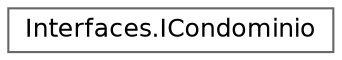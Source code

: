 digraph "Graphical Class Hierarchy"
{
 // LATEX_PDF_SIZE
  bgcolor="transparent";
  edge [fontname=Helvetica,fontsize=12,labelfontname=Helvetica,labelfontsize=10];
  node [fontname=Helvetica,fontsize=12,shape=box,height=0.2,width=0.4];
  rankdir="LR";
  Node0 [id="Node000000",label="Interfaces.ICondominio",height=0.2,width=0.4,color="grey40", fillcolor="white", style="filled",URL="$interface_interfaces_1_1_i_condominio.html",tooltip=" "];
}
